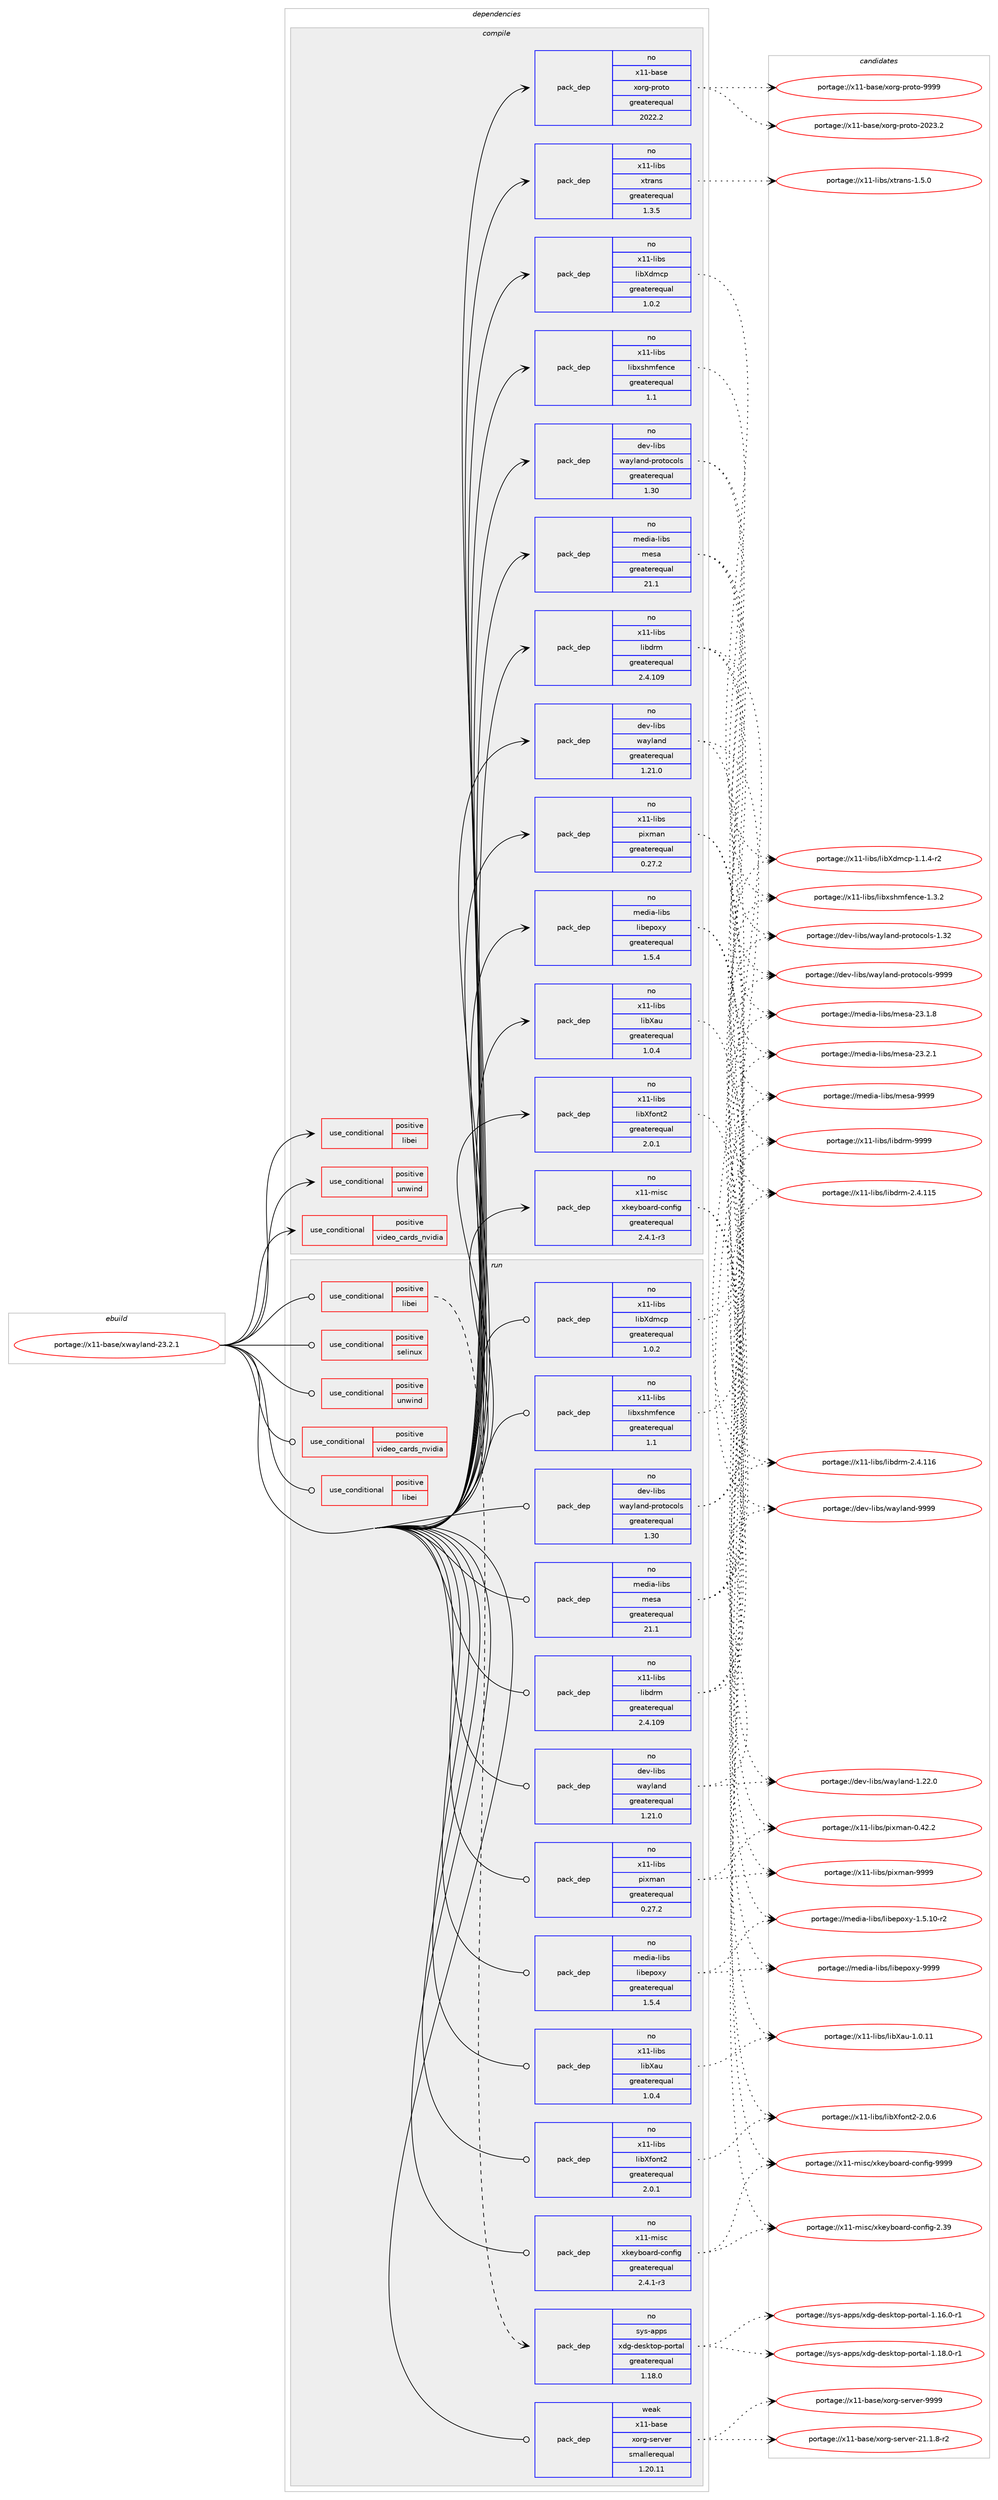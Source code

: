 digraph prolog {

# *************
# Graph options
# *************

newrank=true;
concentrate=true;
compound=true;
graph [rankdir=LR,fontname=Helvetica,fontsize=10,ranksep=1.5];#, ranksep=2.5, nodesep=0.2];
edge  [arrowhead=vee];
node  [fontname=Helvetica,fontsize=10];

# **********
# The ebuild
# **********

subgraph cluster_leftcol {
color=gray;
label=<<i>ebuild</i>>;
id [label="portage://x11-base/xwayland-23.2.1", color=red, width=4, href="../x11-base/xwayland-23.2.1.svg"];
}

# ****************
# The dependencies
# ****************

subgraph cluster_midcol {
color=gray;
label=<<i>dependencies</i>>;
subgraph cluster_compile {
fillcolor="#eeeeee";
style=filled;
label=<<i>compile</i>>;
subgraph cond652 {
dependency1447 [label=<<TABLE BORDER="0" CELLBORDER="1" CELLSPACING="0" CELLPADDING="4"><TR><TD ROWSPAN="3" CELLPADDING="10">use_conditional</TD></TR><TR><TD>positive</TD></TR><TR><TD>libei</TD></TR></TABLE>>, shape=none, color=red];
# *** BEGIN UNKNOWN DEPENDENCY TYPE (TODO) ***
# dependency1447 -> package_dependency(portage://x11-base/xwayland-23.2.1,install,no,dev-libs,libei,none,[,,],[],[])
# *** END UNKNOWN DEPENDENCY TYPE (TODO) ***

}
id:e -> dependency1447:w [weight=20,style="solid",arrowhead="vee"];
subgraph cond653 {
dependency1448 [label=<<TABLE BORDER="0" CELLBORDER="1" CELLSPACING="0" CELLPADDING="4"><TR><TD ROWSPAN="3" CELLPADDING="10">use_conditional</TD></TR><TR><TD>positive</TD></TR><TR><TD>unwind</TD></TR></TABLE>>, shape=none, color=red];
# *** BEGIN UNKNOWN DEPENDENCY TYPE (TODO) ***
# dependency1448 -> package_dependency(portage://x11-base/xwayland-23.2.1,install,no,sys-libs,libunwind,none,[,,],[],[])
# *** END UNKNOWN DEPENDENCY TYPE (TODO) ***

}
id:e -> dependency1448:w [weight=20,style="solid",arrowhead="vee"];
subgraph cond654 {
dependency1449 [label=<<TABLE BORDER="0" CELLBORDER="1" CELLSPACING="0" CELLPADDING="4"><TR><TD ROWSPAN="3" CELLPADDING="10">use_conditional</TD></TR><TR><TD>positive</TD></TR><TR><TD>video_cards_nvidia</TD></TR></TABLE>>, shape=none, color=red];
# *** BEGIN UNKNOWN DEPENDENCY TYPE (TODO) ***
# dependency1449 -> package_dependency(portage://x11-base/xwayland-23.2.1,install,no,gui-libs,egl-wayland,none,[,,],[],[])
# *** END UNKNOWN DEPENDENCY TYPE (TODO) ***

}
id:e -> dependency1449:w [weight=20,style="solid",arrowhead="vee"];
# *** BEGIN UNKNOWN DEPENDENCY TYPE (TODO) ***
# id -> package_dependency(portage://x11-base/xwayland-23.2.1,install,no,dev-libs,libbsd,none,[,,],[],[])
# *** END UNKNOWN DEPENDENCY TYPE (TODO) ***

# *** BEGIN UNKNOWN DEPENDENCY TYPE (TODO) ***
# id -> package_dependency(portage://x11-base/xwayland-23.2.1,install,no,dev-libs,openssl,none,[,,],any_same_slot,[])
# *** END UNKNOWN DEPENDENCY TYPE (TODO) ***

subgraph pack733 {
dependency1450 [label=<<TABLE BORDER="0" CELLBORDER="1" CELLSPACING="0" CELLPADDING="4" WIDTH="220"><TR><TD ROWSPAN="6" CELLPADDING="30">pack_dep</TD></TR><TR><TD WIDTH="110">no</TD></TR><TR><TD>dev-libs</TD></TR><TR><TD>wayland</TD></TR><TR><TD>greaterequal</TD></TR><TR><TD>1.21.0</TD></TR></TABLE>>, shape=none, color=blue];
}
id:e -> dependency1450:w [weight=20,style="solid",arrowhead="vee"];
subgraph pack734 {
dependency1451 [label=<<TABLE BORDER="0" CELLBORDER="1" CELLSPACING="0" CELLPADDING="4" WIDTH="220"><TR><TD ROWSPAN="6" CELLPADDING="30">pack_dep</TD></TR><TR><TD WIDTH="110">no</TD></TR><TR><TD>dev-libs</TD></TR><TR><TD>wayland-protocols</TD></TR><TR><TD>greaterequal</TD></TR><TR><TD>1.30</TD></TR></TABLE>>, shape=none, color=blue];
}
id:e -> dependency1451:w [weight=20,style="solid",arrowhead="vee"];
# *** BEGIN UNKNOWN DEPENDENCY TYPE (TODO) ***
# id -> package_dependency(portage://x11-base/xwayland-23.2.1,install,no,media-fonts,font-util,none,[,,],[],[])
# *** END UNKNOWN DEPENDENCY TYPE (TODO) ***

subgraph pack735 {
dependency1452 [label=<<TABLE BORDER="0" CELLBORDER="1" CELLSPACING="0" CELLPADDING="4" WIDTH="220"><TR><TD ROWSPAN="6" CELLPADDING="30">pack_dep</TD></TR><TR><TD WIDTH="110">no</TD></TR><TR><TD>media-libs</TD></TR><TR><TD>libepoxy</TD></TR><TR><TD>greaterequal</TD></TR><TR><TD>1.5.4</TD></TR></TABLE>>, shape=none, color=blue];
}
id:e -> dependency1452:w [weight=20,style="solid",arrowhead="vee"];
# *** BEGIN UNKNOWN DEPENDENCY TYPE (TODO) ***
# id -> package_dependency(portage://x11-base/xwayland-23.2.1,install,no,media-libs,libglvnd,none,[,,],[],[use(enable(X),none)])
# *** END UNKNOWN DEPENDENCY TYPE (TODO) ***

subgraph pack736 {
dependency1453 [label=<<TABLE BORDER="0" CELLBORDER="1" CELLSPACING="0" CELLPADDING="4" WIDTH="220"><TR><TD ROWSPAN="6" CELLPADDING="30">pack_dep</TD></TR><TR><TD WIDTH="110">no</TD></TR><TR><TD>media-libs</TD></TR><TR><TD>mesa</TD></TR><TR><TD>greaterequal</TD></TR><TR><TD>21.1</TD></TR></TABLE>>, shape=none, color=blue];
}
id:e -> dependency1453:w [weight=20,style="solid",arrowhead="vee"];
subgraph pack737 {
dependency1454 [label=<<TABLE BORDER="0" CELLBORDER="1" CELLSPACING="0" CELLPADDING="4" WIDTH="220"><TR><TD ROWSPAN="6" CELLPADDING="30">pack_dep</TD></TR><TR><TD WIDTH="110">no</TD></TR><TR><TD>x11-base</TD></TR><TR><TD>xorg-proto</TD></TR><TR><TD>greaterequal</TD></TR><TR><TD>2022.2</TD></TR></TABLE>>, shape=none, color=blue];
}
id:e -> dependency1454:w [weight=20,style="solid",arrowhead="vee"];
subgraph pack738 {
dependency1455 [label=<<TABLE BORDER="0" CELLBORDER="1" CELLSPACING="0" CELLPADDING="4" WIDTH="220"><TR><TD ROWSPAN="6" CELLPADDING="30">pack_dep</TD></TR><TR><TD WIDTH="110">no</TD></TR><TR><TD>x11-libs</TD></TR><TR><TD>libXau</TD></TR><TR><TD>greaterequal</TD></TR><TR><TD>1.0.4</TD></TR></TABLE>>, shape=none, color=blue];
}
id:e -> dependency1455:w [weight=20,style="solid",arrowhead="vee"];
subgraph pack739 {
dependency1456 [label=<<TABLE BORDER="0" CELLBORDER="1" CELLSPACING="0" CELLPADDING="4" WIDTH="220"><TR><TD ROWSPAN="6" CELLPADDING="30">pack_dep</TD></TR><TR><TD WIDTH="110">no</TD></TR><TR><TD>x11-libs</TD></TR><TR><TD>libXdmcp</TD></TR><TR><TD>greaterequal</TD></TR><TR><TD>1.0.2</TD></TR></TABLE>>, shape=none, color=blue];
}
id:e -> dependency1456:w [weight=20,style="solid",arrowhead="vee"];
subgraph pack740 {
dependency1457 [label=<<TABLE BORDER="0" CELLBORDER="1" CELLSPACING="0" CELLPADDING="4" WIDTH="220"><TR><TD ROWSPAN="6" CELLPADDING="30">pack_dep</TD></TR><TR><TD WIDTH="110">no</TD></TR><TR><TD>x11-libs</TD></TR><TR><TD>libXfont2</TD></TR><TR><TD>greaterequal</TD></TR><TR><TD>2.0.1</TD></TR></TABLE>>, shape=none, color=blue];
}
id:e -> dependency1457:w [weight=20,style="solid",arrowhead="vee"];
subgraph pack741 {
dependency1458 [label=<<TABLE BORDER="0" CELLBORDER="1" CELLSPACING="0" CELLPADDING="4" WIDTH="220"><TR><TD ROWSPAN="6" CELLPADDING="30">pack_dep</TD></TR><TR><TD WIDTH="110">no</TD></TR><TR><TD>x11-libs</TD></TR><TR><TD>libdrm</TD></TR><TR><TD>greaterequal</TD></TR><TR><TD>2.4.109</TD></TR></TABLE>>, shape=none, color=blue];
}
id:e -> dependency1458:w [weight=20,style="solid",arrowhead="vee"];
# *** BEGIN UNKNOWN DEPENDENCY TYPE (TODO) ***
# id -> package_dependency(portage://x11-base/xwayland-23.2.1,install,no,x11-libs,libxcvt,none,[,,],[],[])
# *** END UNKNOWN DEPENDENCY TYPE (TODO) ***

# *** BEGIN UNKNOWN DEPENDENCY TYPE (TODO) ***
# id -> package_dependency(portage://x11-base/xwayland-23.2.1,install,no,x11-libs,libxkbfile,none,[,,],[],[])
# *** END UNKNOWN DEPENDENCY TYPE (TODO) ***

subgraph pack742 {
dependency1459 [label=<<TABLE BORDER="0" CELLBORDER="1" CELLSPACING="0" CELLPADDING="4" WIDTH="220"><TR><TD ROWSPAN="6" CELLPADDING="30">pack_dep</TD></TR><TR><TD WIDTH="110">no</TD></TR><TR><TD>x11-libs</TD></TR><TR><TD>libxshmfence</TD></TR><TR><TD>greaterequal</TD></TR><TR><TD>1.1</TD></TR></TABLE>>, shape=none, color=blue];
}
id:e -> dependency1459:w [weight=20,style="solid",arrowhead="vee"];
subgraph pack743 {
dependency1460 [label=<<TABLE BORDER="0" CELLBORDER="1" CELLSPACING="0" CELLPADDING="4" WIDTH="220"><TR><TD ROWSPAN="6" CELLPADDING="30">pack_dep</TD></TR><TR><TD WIDTH="110">no</TD></TR><TR><TD>x11-libs</TD></TR><TR><TD>pixman</TD></TR><TR><TD>greaterequal</TD></TR><TR><TD>0.27.2</TD></TR></TABLE>>, shape=none, color=blue];
}
id:e -> dependency1460:w [weight=20,style="solid",arrowhead="vee"];
subgraph pack744 {
dependency1461 [label=<<TABLE BORDER="0" CELLBORDER="1" CELLSPACING="0" CELLPADDING="4" WIDTH="220"><TR><TD ROWSPAN="6" CELLPADDING="30">pack_dep</TD></TR><TR><TD WIDTH="110">no</TD></TR><TR><TD>x11-libs</TD></TR><TR><TD>xtrans</TD></TR><TR><TD>greaterequal</TD></TR><TR><TD>1.3.5</TD></TR></TABLE>>, shape=none, color=blue];
}
id:e -> dependency1461:w [weight=20,style="solid",arrowhead="vee"];
subgraph pack745 {
dependency1462 [label=<<TABLE BORDER="0" CELLBORDER="1" CELLSPACING="0" CELLPADDING="4" WIDTH="220"><TR><TD ROWSPAN="6" CELLPADDING="30">pack_dep</TD></TR><TR><TD WIDTH="110">no</TD></TR><TR><TD>x11-misc</TD></TR><TR><TD>xkeyboard-config</TD></TR><TR><TD>greaterequal</TD></TR><TR><TD>2.4.1-r3</TD></TR></TABLE>>, shape=none, color=blue];
}
id:e -> dependency1462:w [weight=20,style="solid",arrowhead="vee"];
}
subgraph cluster_compileandrun {
fillcolor="#eeeeee";
style=filled;
label=<<i>compile and run</i>>;
}
subgraph cluster_run {
fillcolor="#eeeeee";
style=filled;
label=<<i>run</i>>;
subgraph cond655 {
dependency1463 [label=<<TABLE BORDER="0" CELLBORDER="1" CELLSPACING="0" CELLPADDING="4"><TR><TD ROWSPAN="3" CELLPADDING="10">use_conditional</TD></TR><TR><TD>positive</TD></TR><TR><TD>libei</TD></TR></TABLE>>, shape=none, color=red];
# *** BEGIN UNKNOWN DEPENDENCY TYPE (TODO) ***
# dependency1463 -> package_dependency(portage://x11-base/xwayland-23.2.1,run,no,dev-libs,libei,none,[,,],[],[])
# *** END UNKNOWN DEPENDENCY TYPE (TODO) ***

}
id:e -> dependency1463:w [weight=20,style="solid",arrowhead="odot"];
subgraph cond656 {
dependency1464 [label=<<TABLE BORDER="0" CELLBORDER="1" CELLSPACING="0" CELLPADDING="4"><TR><TD ROWSPAN="3" CELLPADDING="10">use_conditional</TD></TR><TR><TD>positive</TD></TR><TR><TD>libei</TD></TR></TABLE>>, shape=none, color=red];
subgraph pack746 {
dependency1465 [label=<<TABLE BORDER="0" CELLBORDER="1" CELLSPACING="0" CELLPADDING="4" WIDTH="220"><TR><TD ROWSPAN="6" CELLPADDING="30">pack_dep</TD></TR><TR><TD WIDTH="110">no</TD></TR><TR><TD>sys-apps</TD></TR><TR><TD>xdg-desktop-portal</TD></TR><TR><TD>greaterequal</TD></TR><TR><TD>1.18.0</TD></TR></TABLE>>, shape=none, color=blue];
}
dependency1464:e -> dependency1465:w [weight=20,style="dashed",arrowhead="vee"];
}
id:e -> dependency1464:w [weight=20,style="solid",arrowhead="odot"];
subgraph cond657 {
dependency1466 [label=<<TABLE BORDER="0" CELLBORDER="1" CELLSPACING="0" CELLPADDING="4"><TR><TD ROWSPAN="3" CELLPADDING="10">use_conditional</TD></TR><TR><TD>positive</TD></TR><TR><TD>selinux</TD></TR></TABLE>>, shape=none, color=red];
# *** BEGIN UNKNOWN DEPENDENCY TYPE (TODO) ***
# dependency1466 -> package_dependency(portage://x11-base/xwayland-23.2.1,run,no,sec-policy,selinux-xserver,none,[,,],[],[])
# *** END UNKNOWN DEPENDENCY TYPE (TODO) ***

}
id:e -> dependency1466:w [weight=20,style="solid",arrowhead="odot"];
subgraph cond658 {
dependency1467 [label=<<TABLE BORDER="0" CELLBORDER="1" CELLSPACING="0" CELLPADDING="4"><TR><TD ROWSPAN="3" CELLPADDING="10">use_conditional</TD></TR><TR><TD>positive</TD></TR><TR><TD>unwind</TD></TR></TABLE>>, shape=none, color=red];
# *** BEGIN UNKNOWN DEPENDENCY TYPE (TODO) ***
# dependency1467 -> package_dependency(portage://x11-base/xwayland-23.2.1,run,no,sys-libs,libunwind,none,[,,],[],[])
# *** END UNKNOWN DEPENDENCY TYPE (TODO) ***

}
id:e -> dependency1467:w [weight=20,style="solid",arrowhead="odot"];
subgraph cond659 {
dependency1468 [label=<<TABLE BORDER="0" CELLBORDER="1" CELLSPACING="0" CELLPADDING="4"><TR><TD ROWSPAN="3" CELLPADDING="10">use_conditional</TD></TR><TR><TD>positive</TD></TR><TR><TD>video_cards_nvidia</TD></TR></TABLE>>, shape=none, color=red];
# *** BEGIN UNKNOWN DEPENDENCY TYPE (TODO) ***
# dependency1468 -> package_dependency(portage://x11-base/xwayland-23.2.1,run,no,gui-libs,egl-wayland,none,[,,],[],[])
# *** END UNKNOWN DEPENDENCY TYPE (TODO) ***

}
id:e -> dependency1468:w [weight=20,style="solid",arrowhead="odot"];
# *** BEGIN UNKNOWN DEPENDENCY TYPE (TODO) ***
# id -> package_dependency(portage://x11-base/xwayland-23.2.1,run,no,dev-libs,libbsd,none,[,,],[],[])
# *** END UNKNOWN DEPENDENCY TYPE (TODO) ***

# *** BEGIN UNKNOWN DEPENDENCY TYPE (TODO) ***
# id -> package_dependency(portage://x11-base/xwayland-23.2.1,run,no,dev-libs,openssl,none,[,,],any_same_slot,[])
# *** END UNKNOWN DEPENDENCY TYPE (TODO) ***

subgraph pack747 {
dependency1469 [label=<<TABLE BORDER="0" CELLBORDER="1" CELLSPACING="0" CELLPADDING="4" WIDTH="220"><TR><TD ROWSPAN="6" CELLPADDING="30">pack_dep</TD></TR><TR><TD WIDTH="110">no</TD></TR><TR><TD>dev-libs</TD></TR><TR><TD>wayland</TD></TR><TR><TD>greaterequal</TD></TR><TR><TD>1.21.0</TD></TR></TABLE>>, shape=none, color=blue];
}
id:e -> dependency1469:w [weight=20,style="solid",arrowhead="odot"];
subgraph pack748 {
dependency1470 [label=<<TABLE BORDER="0" CELLBORDER="1" CELLSPACING="0" CELLPADDING="4" WIDTH="220"><TR><TD ROWSPAN="6" CELLPADDING="30">pack_dep</TD></TR><TR><TD WIDTH="110">no</TD></TR><TR><TD>dev-libs</TD></TR><TR><TD>wayland-protocols</TD></TR><TR><TD>greaterequal</TD></TR><TR><TD>1.30</TD></TR></TABLE>>, shape=none, color=blue];
}
id:e -> dependency1470:w [weight=20,style="solid",arrowhead="odot"];
# *** BEGIN UNKNOWN DEPENDENCY TYPE (TODO) ***
# id -> package_dependency(portage://x11-base/xwayland-23.2.1,run,no,media-fonts,font-util,none,[,,],[],[])
# *** END UNKNOWN DEPENDENCY TYPE (TODO) ***

subgraph pack749 {
dependency1471 [label=<<TABLE BORDER="0" CELLBORDER="1" CELLSPACING="0" CELLPADDING="4" WIDTH="220"><TR><TD ROWSPAN="6" CELLPADDING="30">pack_dep</TD></TR><TR><TD WIDTH="110">no</TD></TR><TR><TD>media-libs</TD></TR><TR><TD>libepoxy</TD></TR><TR><TD>greaterequal</TD></TR><TR><TD>1.5.4</TD></TR></TABLE>>, shape=none, color=blue];
}
id:e -> dependency1471:w [weight=20,style="solid",arrowhead="odot"];
# *** BEGIN UNKNOWN DEPENDENCY TYPE (TODO) ***
# id -> package_dependency(portage://x11-base/xwayland-23.2.1,run,no,media-libs,libglvnd,none,[,,],[],[use(enable(X),none)])
# *** END UNKNOWN DEPENDENCY TYPE (TODO) ***

subgraph pack750 {
dependency1472 [label=<<TABLE BORDER="0" CELLBORDER="1" CELLSPACING="0" CELLPADDING="4" WIDTH="220"><TR><TD ROWSPAN="6" CELLPADDING="30">pack_dep</TD></TR><TR><TD WIDTH="110">no</TD></TR><TR><TD>media-libs</TD></TR><TR><TD>mesa</TD></TR><TR><TD>greaterequal</TD></TR><TR><TD>21.1</TD></TR></TABLE>>, shape=none, color=blue];
}
id:e -> dependency1472:w [weight=20,style="solid",arrowhead="odot"];
# *** BEGIN UNKNOWN DEPENDENCY TYPE (TODO) ***
# id -> package_dependency(portage://x11-base/xwayland-23.2.1,run,no,x11-apps,xkbcomp,none,[,,],[],[])
# *** END UNKNOWN DEPENDENCY TYPE (TODO) ***

subgraph pack751 {
dependency1473 [label=<<TABLE BORDER="0" CELLBORDER="1" CELLSPACING="0" CELLPADDING="4" WIDTH="220"><TR><TD ROWSPAN="6" CELLPADDING="30">pack_dep</TD></TR><TR><TD WIDTH="110">no</TD></TR><TR><TD>x11-libs</TD></TR><TR><TD>libXau</TD></TR><TR><TD>greaterequal</TD></TR><TR><TD>1.0.4</TD></TR></TABLE>>, shape=none, color=blue];
}
id:e -> dependency1473:w [weight=20,style="solid",arrowhead="odot"];
subgraph pack752 {
dependency1474 [label=<<TABLE BORDER="0" CELLBORDER="1" CELLSPACING="0" CELLPADDING="4" WIDTH="220"><TR><TD ROWSPAN="6" CELLPADDING="30">pack_dep</TD></TR><TR><TD WIDTH="110">no</TD></TR><TR><TD>x11-libs</TD></TR><TR><TD>libXdmcp</TD></TR><TR><TD>greaterequal</TD></TR><TR><TD>1.0.2</TD></TR></TABLE>>, shape=none, color=blue];
}
id:e -> dependency1474:w [weight=20,style="solid",arrowhead="odot"];
subgraph pack753 {
dependency1475 [label=<<TABLE BORDER="0" CELLBORDER="1" CELLSPACING="0" CELLPADDING="4" WIDTH="220"><TR><TD ROWSPAN="6" CELLPADDING="30">pack_dep</TD></TR><TR><TD WIDTH="110">no</TD></TR><TR><TD>x11-libs</TD></TR><TR><TD>libXfont2</TD></TR><TR><TD>greaterequal</TD></TR><TR><TD>2.0.1</TD></TR></TABLE>>, shape=none, color=blue];
}
id:e -> dependency1475:w [weight=20,style="solid",arrowhead="odot"];
subgraph pack754 {
dependency1476 [label=<<TABLE BORDER="0" CELLBORDER="1" CELLSPACING="0" CELLPADDING="4" WIDTH="220"><TR><TD ROWSPAN="6" CELLPADDING="30">pack_dep</TD></TR><TR><TD WIDTH="110">no</TD></TR><TR><TD>x11-libs</TD></TR><TR><TD>libdrm</TD></TR><TR><TD>greaterequal</TD></TR><TR><TD>2.4.109</TD></TR></TABLE>>, shape=none, color=blue];
}
id:e -> dependency1476:w [weight=20,style="solid",arrowhead="odot"];
# *** BEGIN UNKNOWN DEPENDENCY TYPE (TODO) ***
# id -> package_dependency(portage://x11-base/xwayland-23.2.1,run,no,x11-libs,libxcvt,none,[,,],[],[])
# *** END UNKNOWN DEPENDENCY TYPE (TODO) ***

# *** BEGIN UNKNOWN DEPENDENCY TYPE (TODO) ***
# id -> package_dependency(portage://x11-base/xwayland-23.2.1,run,no,x11-libs,libxkbfile,none,[,,],[],[])
# *** END UNKNOWN DEPENDENCY TYPE (TODO) ***

subgraph pack755 {
dependency1477 [label=<<TABLE BORDER="0" CELLBORDER="1" CELLSPACING="0" CELLPADDING="4" WIDTH="220"><TR><TD ROWSPAN="6" CELLPADDING="30">pack_dep</TD></TR><TR><TD WIDTH="110">no</TD></TR><TR><TD>x11-libs</TD></TR><TR><TD>libxshmfence</TD></TR><TR><TD>greaterequal</TD></TR><TR><TD>1.1</TD></TR></TABLE>>, shape=none, color=blue];
}
id:e -> dependency1477:w [weight=20,style="solid",arrowhead="odot"];
subgraph pack756 {
dependency1478 [label=<<TABLE BORDER="0" CELLBORDER="1" CELLSPACING="0" CELLPADDING="4" WIDTH="220"><TR><TD ROWSPAN="6" CELLPADDING="30">pack_dep</TD></TR><TR><TD WIDTH="110">no</TD></TR><TR><TD>x11-libs</TD></TR><TR><TD>pixman</TD></TR><TR><TD>greaterequal</TD></TR><TR><TD>0.27.2</TD></TR></TABLE>>, shape=none, color=blue];
}
id:e -> dependency1478:w [weight=20,style="solid",arrowhead="odot"];
subgraph pack757 {
dependency1479 [label=<<TABLE BORDER="0" CELLBORDER="1" CELLSPACING="0" CELLPADDING="4" WIDTH="220"><TR><TD ROWSPAN="6" CELLPADDING="30">pack_dep</TD></TR><TR><TD WIDTH="110">no</TD></TR><TR><TD>x11-misc</TD></TR><TR><TD>xkeyboard-config</TD></TR><TR><TD>greaterequal</TD></TR><TR><TD>2.4.1-r3</TD></TR></TABLE>>, shape=none, color=blue];
}
id:e -> dependency1479:w [weight=20,style="solid",arrowhead="odot"];
subgraph pack758 {
dependency1480 [label=<<TABLE BORDER="0" CELLBORDER="1" CELLSPACING="0" CELLPADDING="4" WIDTH="220"><TR><TD ROWSPAN="6" CELLPADDING="30">pack_dep</TD></TR><TR><TD WIDTH="110">weak</TD></TR><TR><TD>x11-base</TD></TR><TR><TD>xorg-server</TD></TR><TR><TD>smallerequal</TD></TR><TR><TD>1.20.11</TD></TR></TABLE>>, shape=none, color=blue];
}
id:e -> dependency1480:w [weight=20,style="solid",arrowhead="odot"];
}
}

# **************
# The candidates
# **************

subgraph cluster_choices {
rank=same;
color=gray;
label=<<i>candidates</i>>;

subgraph choice733 {
color=black;
nodesep=1;
choice100101118451081059811547119971211089711010045494650504648 [label="portage://dev-libs/wayland-1.22.0", color=red, width=4,href="../dev-libs/wayland-1.22.0.svg"];
choice10010111845108105981154711997121108971101004557575757 [label="portage://dev-libs/wayland-9999", color=red, width=4,href="../dev-libs/wayland-9999.svg"];
dependency1450:e -> choice100101118451081059811547119971211089711010045494650504648:w [style=dotted,weight="100"];
dependency1450:e -> choice10010111845108105981154711997121108971101004557575757:w [style=dotted,weight="100"];
}
subgraph choice734 {
color=black;
nodesep=1;
choice100101118451081059811547119971211089711010045112114111116111991111081154549465150 [label="portage://dev-libs/wayland-protocols-1.32", color=red, width=4,href="../dev-libs/wayland-protocols-1.32.svg"];
choice100101118451081059811547119971211089711010045112114111116111991111081154557575757 [label="portage://dev-libs/wayland-protocols-9999", color=red, width=4,href="../dev-libs/wayland-protocols-9999.svg"];
dependency1451:e -> choice100101118451081059811547119971211089711010045112114111116111991111081154549465150:w [style=dotted,weight="100"];
dependency1451:e -> choice100101118451081059811547119971211089711010045112114111116111991111081154557575757:w [style=dotted,weight="100"];
}
subgraph choice735 {
color=black;
nodesep=1;
choice1091011001059745108105981154710810598101112111120121454946534649484511450 [label="portage://media-libs/libepoxy-1.5.10-r2", color=red, width=4,href="../media-libs/libepoxy-1.5.10-r2.svg"];
choice10910110010597451081059811547108105981011121111201214557575757 [label="portage://media-libs/libepoxy-9999", color=red, width=4,href="../media-libs/libepoxy-9999.svg"];
dependency1452:e -> choice1091011001059745108105981154710810598101112111120121454946534649484511450:w [style=dotted,weight="100"];
dependency1452:e -> choice10910110010597451081059811547108105981011121111201214557575757:w [style=dotted,weight="100"];
}
subgraph choice736 {
color=black;
nodesep=1;
choice109101100105974510810598115471091011159745505146494656 [label="portage://media-libs/mesa-23.1.8", color=red, width=4,href="../media-libs/mesa-23.1.8.svg"];
choice109101100105974510810598115471091011159745505146504649 [label="portage://media-libs/mesa-23.2.1", color=red, width=4,href="../media-libs/mesa-23.2.1.svg"];
choice10910110010597451081059811547109101115974557575757 [label="portage://media-libs/mesa-9999", color=red, width=4,href="../media-libs/mesa-9999.svg"];
dependency1453:e -> choice109101100105974510810598115471091011159745505146494656:w [style=dotted,weight="100"];
dependency1453:e -> choice109101100105974510810598115471091011159745505146504649:w [style=dotted,weight="100"];
dependency1453:e -> choice10910110010597451081059811547109101115974557575757:w [style=dotted,weight="100"];
}
subgraph choice737 {
color=black;
nodesep=1;
choice1204949459897115101471201111141034511211411111611145504850514650 [label="portage://x11-base/xorg-proto-2023.2", color=red, width=4,href="../x11-base/xorg-proto-2023.2.svg"];
choice120494945989711510147120111114103451121141111161114557575757 [label="portage://x11-base/xorg-proto-9999", color=red, width=4,href="../x11-base/xorg-proto-9999.svg"];
dependency1454:e -> choice1204949459897115101471201111141034511211411111611145504850514650:w [style=dotted,weight="100"];
dependency1454:e -> choice120494945989711510147120111114103451121141111161114557575757:w [style=dotted,weight="100"];
}
subgraph choice738 {
color=black;
nodesep=1;
choice120494945108105981154710810598889711745494648464949 [label="portage://x11-libs/libXau-1.0.11", color=red, width=4,href="../x11-libs/libXau-1.0.11.svg"];
dependency1455:e -> choice120494945108105981154710810598889711745494648464949:w [style=dotted,weight="100"];
}
subgraph choice739 {
color=black;
nodesep=1;
choice12049494510810598115471081059888100109991124549464946524511450 [label="portage://x11-libs/libXdmcp-1.1.4-r2", color=red, width=4,href="../x11-libs/libXdmcp-1.1.4-r2.svg"];
dependency1456:e -> choice12049494510810598115471081059888100109991124549464946524511450:w [style=dotted,weight="100"];
}
subgraph choice740 {
color=black;
nodesep=1;
choice1204949451081059811547108105988810211111011650455046484654 [label="portage://x11-libs/libXfont2-2.0.6", color=red, width=4,href="../x11-libs/libXfont2-2.0.6.svg"];
dependency1457:e -> choice1204949451081059811547108105988810211111011650455046484654:w [style=dotted,weight="100"];
}
subgraph choice741 {
color=black;
nodesep=1;
choice1204949451081059811547108105981001141094550465246494953 [label="portage://x11-libs/libdrm-2.4.115", color=red, width=4,href="../x11-libs/libdrm-2.4.115.svg"];
choice1204949451081059811547108105981001141094550465246494954 [label="portage://x11-libs/libdrm-2.4.116", color=red, width=4,href="../x11-libs/libdrm-2.4.116.svg"];
choice1204949451081059811547108105981001141094557575757 [label="portage://x11-libs/libdrm-9999", color=red, width=4,href="../x11-libs/libdrm-9999.svg"];
dependency1458:e -> choice1204949451081059811547108105981001141094550465246494953:w [style=dotted,weight="100"];
dependency1458:e -> choice1204949451081059811547108105981001141094550465246494954:w [style=dotted,weight="100"];
dependency1458:e -> choice1204949451081059811547108105981001141094557575757:w [style=dotted,weight="100"];
}
subgraph choice742 {
color=black;
nodesep=1;
choice12049494510810598115471081059812011510410910210111099101454946514650 [label="portage://x11-libs/libxshmfence-1.3.2", color=red, width=4,href="../x11-libs/libxshmfence-1.3.2.svg"];
dependency1459:e -> choice12049494510810598115471081059812011510410910210111099101454946514650:w [style=dotted,weight="100"];
}
subgraph choice743 {
color=black;
nodesep=1;
choice12049494510810598115471121051201099711045484652504650 [label="portage://x11-libs/pixman-0.42.2", color=red, width=4,href="../x11-libs/pixman-0.42.2.svg"];
choice1204949451081059811547112105120109971104557575757 [label="portage://x11-libs/pixman-9999", color=red, width=4,href="../x11-libs/pixman-9999.svg"];
dependency1460:e -> choice12049494510810598115471121051201099711045484652504650:w [style=dotted,weight="100"];
dependency1460:e -> choice1204949451081059811547112105120109971104557575757:w [style=dotted,weight="100"];
}
subgraph choice744 {
color=black;
nodesep=1;
choice120494945108105981154712011611497110115454946534648 [label="portage://x11-libs/xtrans-1.5.0", color=red, width=4,href="../x11-libs/xtrans-1.5.0.svg"];
dependency1461:e -> choice120494945108105981154712011611497110115454946534648:w [style=dotted,weight="100"];
}
subgraph choice745 {
color=black;
nodesep=1;
choice1204949451091051159947120107101121981119711410045991111101021051034550465157 [label="portage://x11-misc/xkeyboard-config-2.39", color=red, width=4,href="../x11-misc/xkeyboard-config-2.39.svg"];
choice1204949451091051159947120107101121981119711410045991111101021051034557575757 [label="portage://x11-misc/xkeyboard-config-9999", color=red, width=4,href="../x11-misc/xkeyboard-config-9999.svg"];
dependency1462:e -> choice1204949451091051159947120107101121981119711410045991111101021051034550465157:w [style=dotted,weight="100"];
dependency1462:e -> choice1204949451091051159947120107101121981119711410045991111101021051034557575757:w [style=dotted,weight="100"];
}
subgraph choice746 {
color=black;
nodesep=1;
choice115121115459711211211547120100103451001011151071161111124511211111411697108454946495446484511449 [label="portage://sys-apps/xdg-desktop-portal-1.16.0-r1", color=red, width=4,href="../sys-apps/xdg-desktop-portal-1.16.0-r1.svg"];
choice115121115459711211211547120100103451001011151071161111124511211111411697108454946495646484511449 [label="portage://sys-apps/xdg-desktop-portal-1.18.0-r1", color=red, width=4,href="../sys-apps/xdg-desktop-portal-1.18.0-r1.svg"];
dependency1465:e -> choice115121115459711211211547120100103451001011151071161111124511211111411697108454946495446484511449:w [style=dotted,weight="100"];
dependency1465:e -> choice115121115459711211211547120100103451001011151071161111124511211111411697108454946495646484511449:w [style=dotted,weight="100"];
}
subgraph choice747 {
color=black;
nodesep=1;
choice100101118451081059811547119971211089711010045494650504648 [label="portage://dev-libs/wayland-1.22.0", color=red, width=4,href="../dev-libs/wayland-1.22.0.svg"];
choice10010111845108105981154711997121108971101004557575757 [label="portage://dev-libs/wayland-9999", color=red, width=4,href="../dev-libs/wayland-9999.svg"];
dependency1469:e -> choice100101118451081059811547119971211089711010045494650504648:w [style=dotted,weight="100"];
dependency1469:e -> choice10010111845108105981154711997121108971101004557575757:w [style=dotted,weight="100"];
}
subgraph choice748 {
color=black;
nodesep=1;
choice100101118451081059811547119971211089711010045112114111116111991111081154549465150 [label="portage://dev-libs/wayland-protocols-1.32", color=red, width=4,href="../dev-libs/wayland-protocols-1.32.svg"];
choice100101118451081059811547119971211089711010045112114111116111991111081154557575757 [label="portage://dev-libs/wayland-protocols-9999", color=red, width=4,href="../dev-libs/wayland-protocols-9999.svg"];
dependency1470:e -> choice100101118451081059811547119971211089711010045112114111116111991111081154549465150:w [style=dotted,weight="100"];
dependency1470:e -> choice100101118451081059811547119971211089711010045112114111116111991111081154557575757:w [style=dotted,weight="100"];
}
subgraph choice749 {
color=black;
nodesep=1;
choice1091011001059745108105981154710810598101112111120121454946534649484511450 [label="portage://media-libs/libepoxy-1.5.10-r2", color=red, width=4,href="../media-libs/libepoxy-1.5.10-r2.svg"];
choice10910110010597451081059811547108105981011121111201214557575757 [label="portage://media-libs/libepoxy-9999", color=red, width=4,href="../media-libs/libepoxy-9999.svg"];
dependency1471:e -> choice1091011001059745108105981154710810598101112111120121454946534649484511450:w [style=dotted,weight="100"];
dependency1471:e -> choice10910110010597451081059811547108105981011121111201214557575757:w [style=dotted,weight="100"];
}
subgraph choice750 {
color=black;
nodesep=1;
choice109101100105974510810598115471091011159745505146494656 [label="portage://media-libs/mesa-23.1.8", color=red, width=4,href="../media-libs/mesa-23.1.8.svg"];
choice109101100105974510810598115471091011159745505146504649 [label="portage://media-libs/mesa-23.2.1", color=red, width=4,href="../media-libs/mesa-23.2.1.svg"];
choice10910110010597451081059811547109101115974557575757 [label="portage://media-libs/mesa-9999", color=red, width=4,href="../media-libs/mesa-9999.svg"];
dependency1472:e -> choice109101100105974510810598115471091011159745505146494656:w [style=dotted,weight="100"];
dependency1472:e -> choice109101100105974510810598115471091011159745505146504649:w [style=dotted,weight="100"];
dependency1472:e -> choice10910110010597451081059811547109101115974557575757:w [style=dotted,weight="100"];
}
subgraph choice751 {
color=black;
nodesep=1;
choice120494945108105981154710810598889711745494648464949 [label="portage://x11-libs/libXau-1.0.11", color=red, width=4,href="../x11-libs/libXau-1.0.11.svg"];
dependency1473:e -> choice120494945108105981154710810598889711745494648464949:w [style=dotted,weight="100"];
}
subgraph choice752 {
color=black;
nodesep=1;
choice12049494510810598115471081059888100109991124549464946524511450 [label="portage://x11-libs/libXdmcp-1.1.4-r2", color=red, width=4,href="../x11-libs/libXdmcp-1.1.4-r2.svg"];
dependency1474:e -> choice12049494510810598115471081059888100109991124549464946524511450:w [style=dotted,weight="100"];
}
subgraph choice753 {
color=black;
nodesep=1;
choice1204949451081059811547108105988810211111011650455046484654 [label="portage://x11-libs/libXfont2-2.0.6", color=red, width=4,href="../x11-libs/libXfont2-2.0.6.svg"];
dependency1475:e -> choice1204949451081059811547108105988810211111011650455046484654:w [style=dotted,weight="100"];
}
subgraph choice754 {
color=black;
nodesep=1;
choice1204949451081059811547108105981001141094550465246494953 [label="portage://x11-libs/libdrm-2.4.115", color=red, width=4,href="../x11-libs/libdrm-2.4.115.svg"];
choice1204949451081059811547108105981001141094550465246494954 [label="portage://x11-libs/libdrm-2.4.116", color=red, width=4,href="../x11-libs/libdrm-2.4.116.svg"];
choice1204949451081059811547108105981001141094557575757 [label="portage://x11-libs/libdrm-9999", color=red, width=4,href="../x11-libs/libdrm-9999.svg"];
dependency1476:e -> choice1204949451081059811547108105981001141094550465246494953:w [style=dotted,weight="100"];
dependency1476:e -> choice1204949451081059811547108105981001141094550465246494954:w [style=dotted,weight="100"];
dependency1476:e -> choice1204949451081059811547108105981001141094557575757:w [style=dotted,weight="100"];
}
subgraph choice755 {
color=black;
nodesep=1;
choice12049494510810598115471081059812011510410910210111099101454946514650 [label="portage://x11-libs/libxshmfence-1.3.2", color=red, width=4,href="../x11-libs/libxshmfence-1.3.2.svg"];
dependency1477:e -> choice12049494510810598115471081059812011510410910210111099101454946514650:w [style=dotted,weight="100"];
}
subgraph choice756 {
color=black;
nodesep=1;
choice12049494510810598115471121051201099711045484652504650 [label="portage://x11-libs/pixman-0.42.2", color=red, width=4,href="../x11-libs/pixman-0.42.2.svg"];
choice1204949451081059811547112105120109971104557575757 [label="portage://x11-libs/pixman-9999", color=red, width=4,href="../x11-libs/pixman-9999.svg"];
dependency1478:e -> choice12049494510810598115471121051201099711045484652504650:w [style=dotted,weight="100"];
dependency1478:e -> choice1204949451081059811547112105120109971104557575757:w [style=dotted,weight="100"];
}
subgraph choice757 {
color=black;
nodesep=1;
choice1204949451091051159947120107101121981119711410045991111101021051034550465157 [label="portage://x11-misc/xkeyboard-config-2.39", color=red, width=4,href="../x11-misc/xkeyboard-config-2.39.svg"];
choice1204949451091051159947120107101121981119711410045991111101021051034557575757 [label="portage://x11-misc/xkeyboard-config-9999", color=red, width=4,href="../x11-misc/xkeyboard-config-9999.svg"];
dependency1479:e -> choice1204949451091051159947120107101121981119711410045991111101021051034550465157:w [style=dotted,weight="100"];
dependency1479:e -> choice1204949451091051159947120107101121981119711410045991111101021051034557575757:w [style=dotted,weight="100"];
}
subgraph choice758 {
color=black;
nodesep=1;
choice12049494598971151014712011111410345115101114118101114455049464946564511450 [label="portage://x11-base/xorg-server-21.1.8-r2", color=red, width=4,href="../x11-base/xorg-server-21.1.8-r2.svg"];
choice120494945989711510147120111114103451151011141181011144557575757 [label="portage://x11-base/xorg-server-9999", color=red, width=4,href="../x11-base/xorg-server-9999.svg"];
dependency1480:e -> choice12049494598971151014712011111410345115101114118101114455049464946564511450:w [style=dotted,weight="100"];
dependency1480:e -> choice120494945989711510147120111114103451151011141181011144557575757:w [style=dotted,weight="100"];
}
}

}
